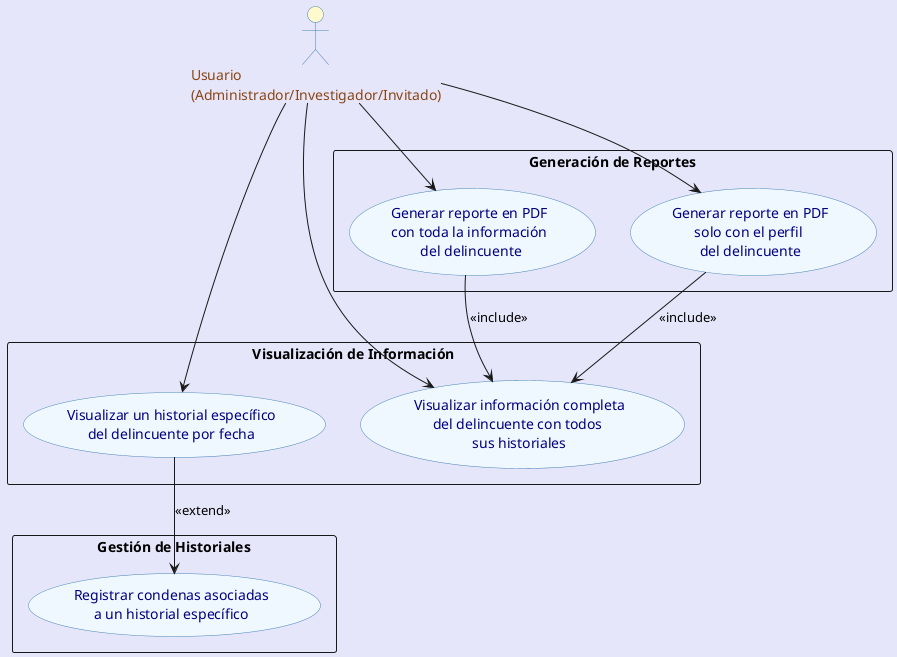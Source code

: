 @startuml
skinparam packageStyle rectangle
skinparam usecase {
    BackgroundColor #F0F8FF
    BorderColor #4682B4
    FontColor #000080
}

skinparam actor {
    BackgroundColor #FFFACD
    BorderColor #4682B4
    FontColor #8B4513
}

skinparam BackgroundColor #E6E6FA
    skinparam BorderColor #8A2BE2

top to bottom direction

actor "Usuario\n(Administrador/Investigador/Invitado)" as User

rectangle "Visualización de Información" {
    usecase "Visualizar información completa\ndel delincuente con todos \nsus historiales" as UC1
    usecase "Visualizar un historial específico\ndel delincuente por fecha" as UC2
}

rectangle "Gestión de Historiales" {
    usecase "Registrar condenas asociadas\na un historial específico" as UC5
}

rectangle "Generación de Reportes" {
    usecase "Generar reporte en PDF\ncon toda la información\n del delincuente" as UC3
    usecase "Generar reporte en PDF\nsolo con el perfil \ndel delincuente" as UC4
}

User --> UC1
User --> UC2
User --> UC3
User --> UC4

UC3 --> UC1 : <<include>> 
UC4 --> UC1 : <<include>> 
UC2 --> UC5 : <<extend>> 

@enduml